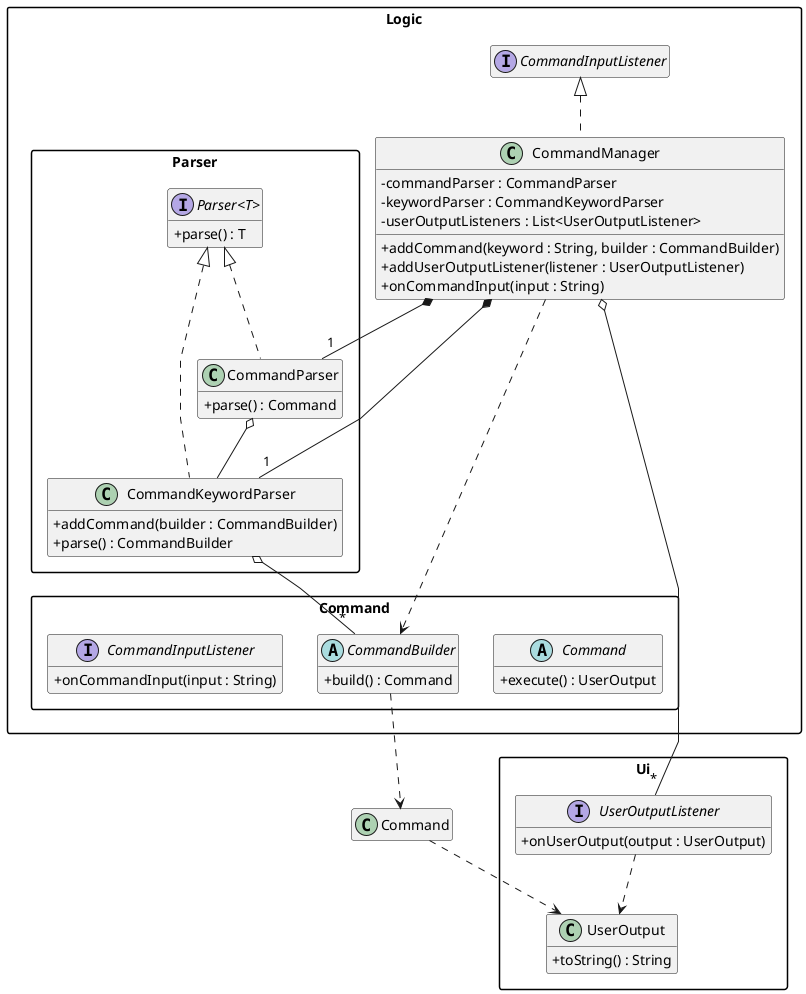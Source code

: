 @startuml

' Style
hide empty members
skinparam classAttributeIconSize 0
skinparam genericDisplay old
skinparam packageStyle rectangle
skinparam lineType polyline
skinparam shadowing false

package Logic {
    class CommandManager implements CommandInputListener {
        - commandParser : CommandParser
        - keywordParser : CommandKeywordParser
        - userOutputListeners : List<UserOutputListener>
        + addCommand(keyword : String, builder : CommandBuilder)
        + addUserOutputListener(listener : UserOutputListener)
        + onCommandInput(input : String)
    }

    package Parser {
        interface Parser<T> {
            + parse() : T
        }
        class CommandParser implements Parser {
            + parse() : Command
        }
        class CommandKeywordParser implements Parser {
            + addCommand(builder : CommandBuilder)
            + parse() : CommandBuilder
        }
    }

    package Command {
        abstract class Command {
            + execute() : UserOutput
        }
        abstract class CommandBuilder {
            + build() : Command
        }
        interface CommandInputListener {
            + onCommandInput(input : String)
        }
    }
}

package Ui {
    class UserOutput {
        + toString() : String
    }
    interface UserOutputListener {
        + onUserOutput(output : UserOutput)
    }
}

CommandManager *--"1" CommandParser
CommandManager *--"1" CommandKeywordParser
CommandManager o--"*" UserOutputListener
CommandManager ..>CommandBuilder

CommandParser o-- CommandKeywordParser
CommandKeywordParser o--"*" CommandBuilder

Command ..> UserOutput
CommandBuilder ..> Command

UserOutputListener ..> UserOutput
@enduml
